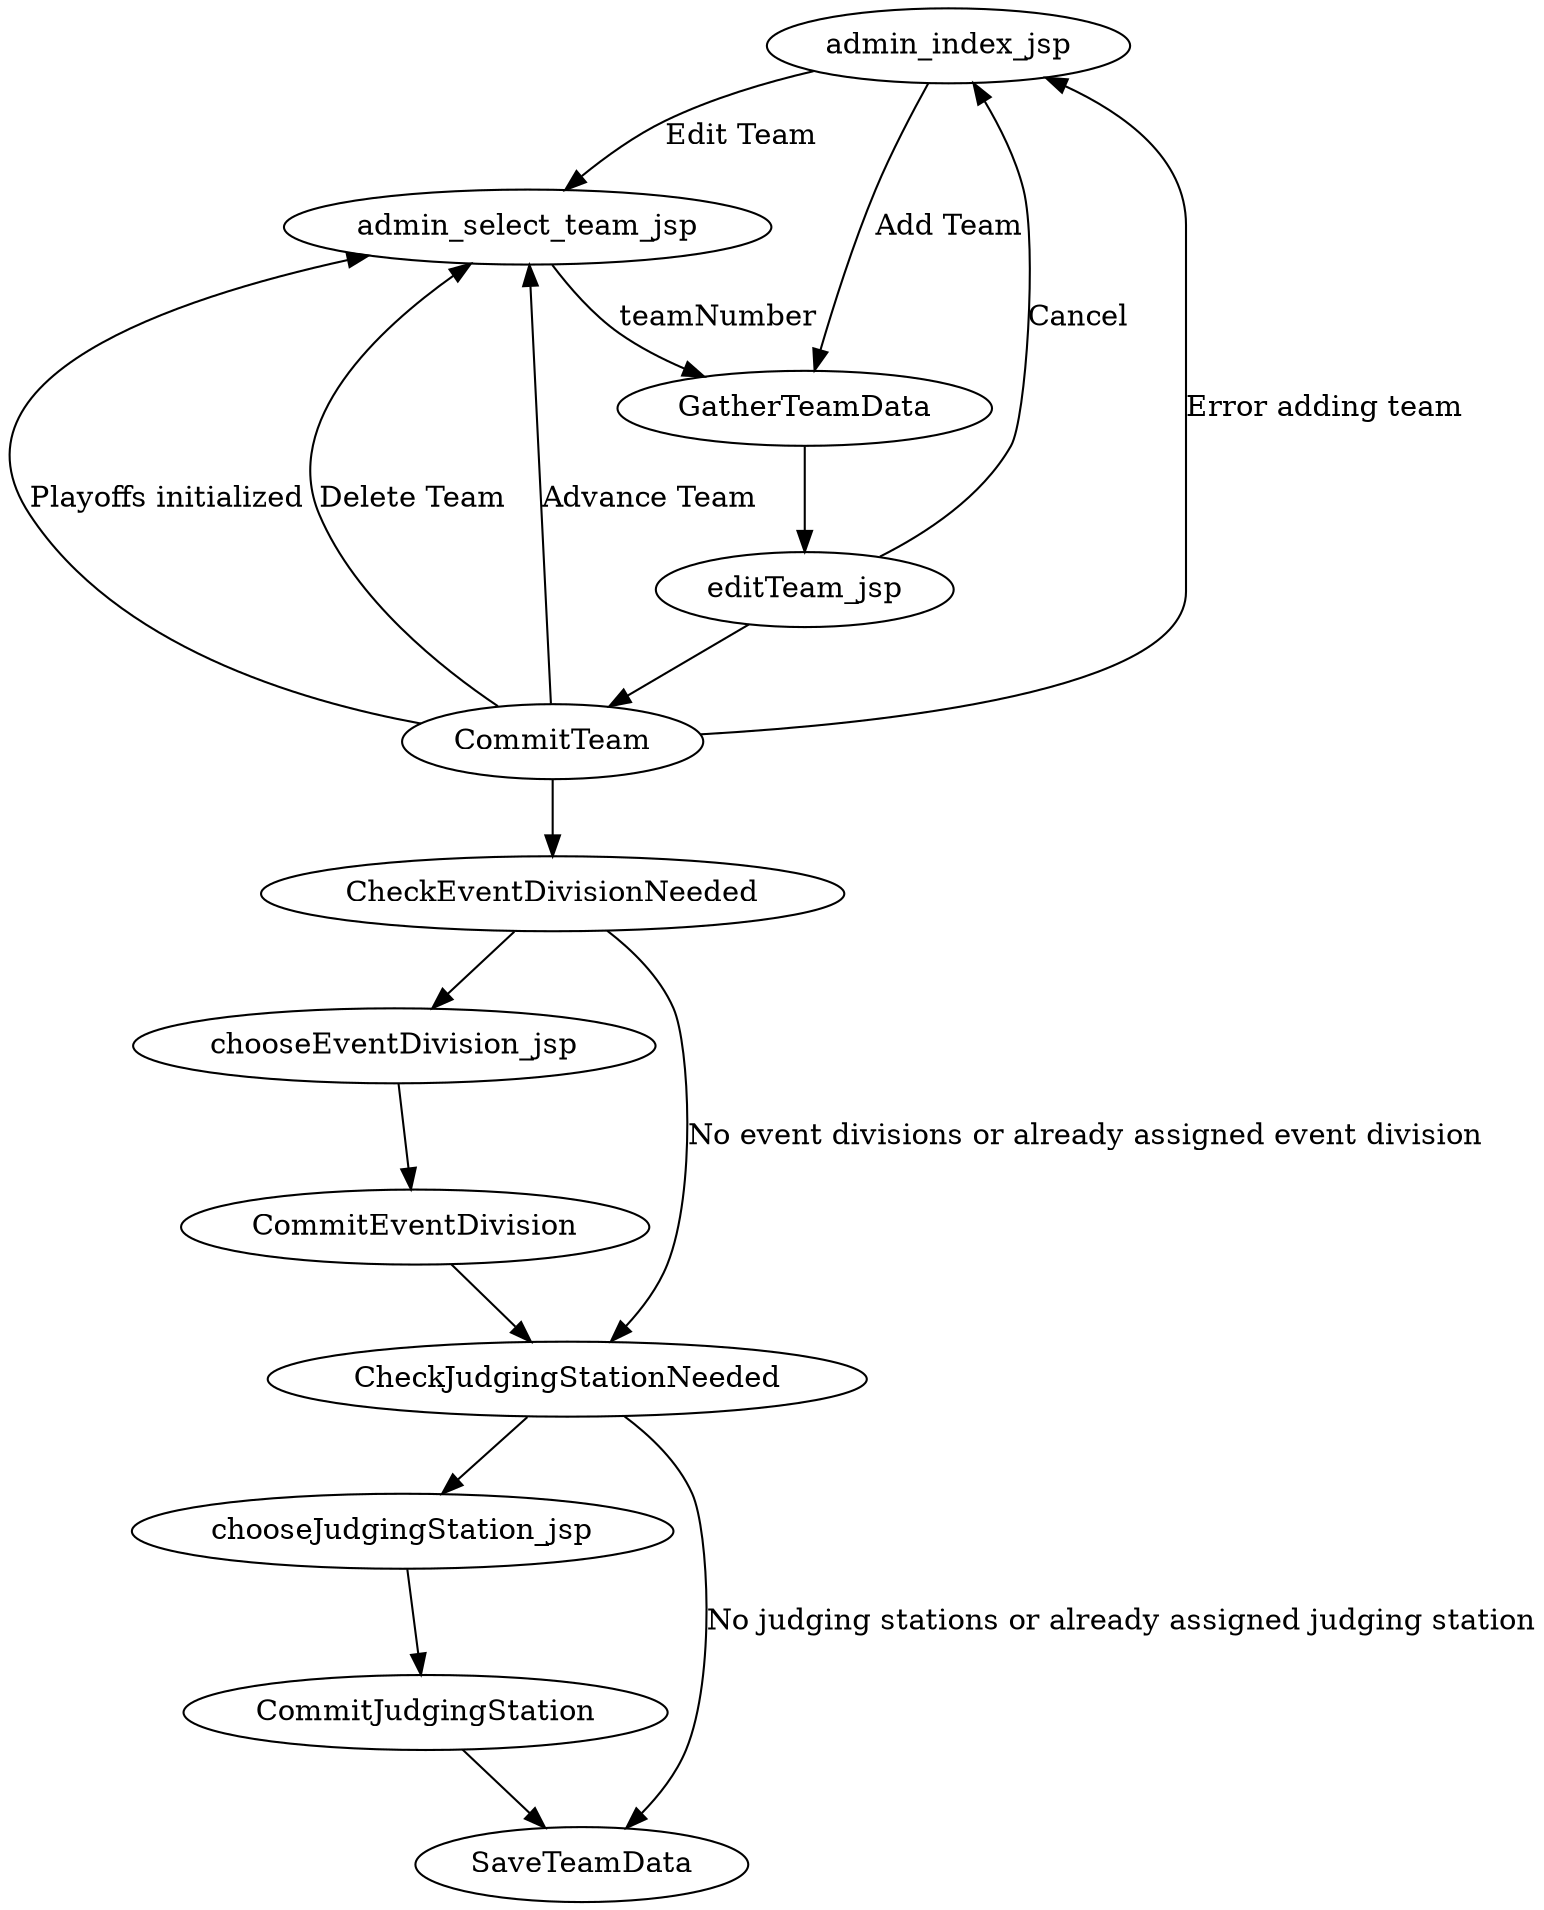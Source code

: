 digraph edit_team {

admin_index_jsp -> admin_select_team_jsp [label="Edit Team"];

admin_index_jsp -> GatherTeamData [label="Add Team"];

admin_select_team_jsp -> GatherTeamData [label="teamNumber"];

GatherTeamData -> editTeam_jsp;

editTeam_jsp -> CommitTeam;

editTeam_jsp -> admin_index_jsp [label="Cancel"];

CommitTeam -> admin_select_team_jsp [label="Delete Team"];

CommitTeam -> admin_select_team_jsp [label="Advance Team"];

CommitTeam -> admin_select_team_jsp [label="Playoffs initialized"];

CommitTeam -> admin_index_jsp [label="Error adding team"];

CommitTeam -> CheckEventDivisionNeeded;

CheckEventDivisionNeeded -> chooseEventDivision_jsp;

chooseEventDivision_jsp -> CommitEventDivision;

CommitEventDivision -> CheckJudgingStationNeeded;

CheckEventDivisionNeeded -> CheckJudgingStationNeeded [label="No event divisions or already assigned event division"];

CheckJudgingStationNeeded -> chooseJudgingStation_jsp;

CheckJudgingStationNeeded -> SaveTeamData [label="No judging stations or already assigned judging station"];

chooseJudgingStation_jsp -> CommitJudgingStation;

CommitJudgingStation -> SaveTeamData;


}
